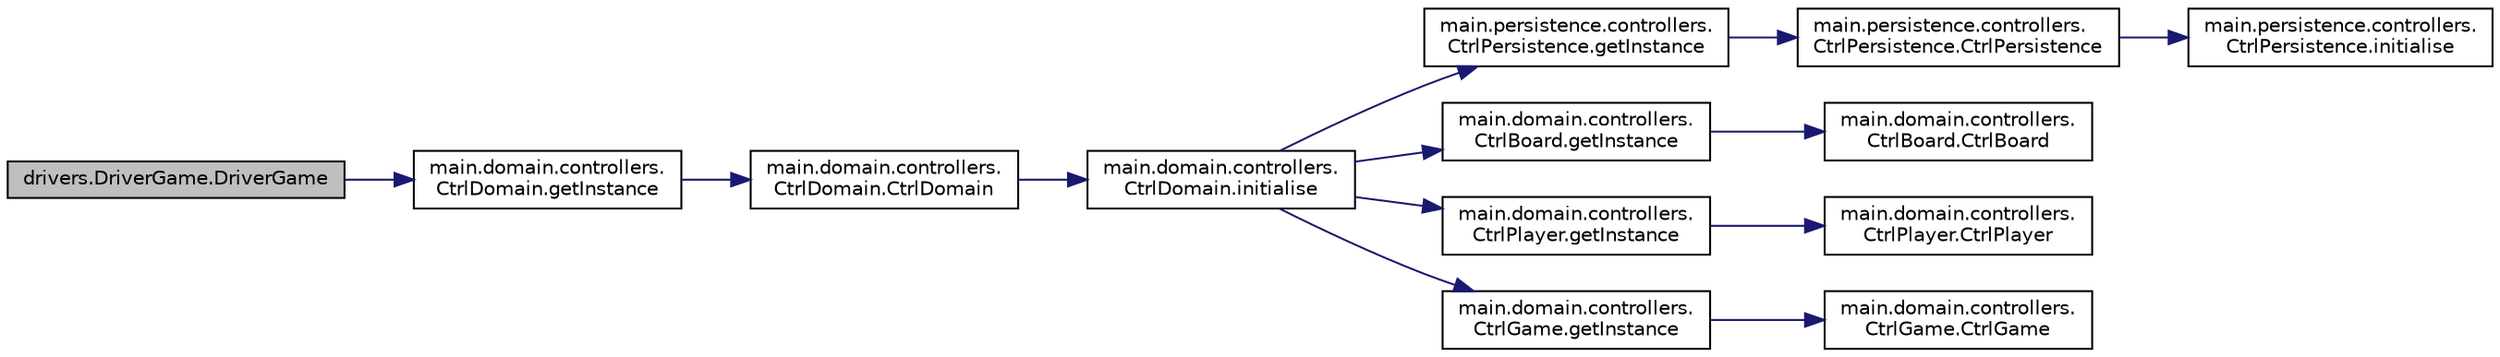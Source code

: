 digraph "drivers.DriverGame.DriverGame"
{
 // INTERACTIVE_SVG=YES
 // LATEX_PDF_SIZE
  edge [fontname="Helvetica",fontsize="10",labelfontname="Helvetica",labelfontsize="10"];
  node [fontname="Helvetica",fontsize="10",shape=record];
  rankdir="LR";
  Node1 [label="drivers.DriverGame.DriverGame",height=0.2,width=0.4,color="black", fillcolor="grey75", style="filled", fontcolor="black",tooltip=" "];
  Node1 -> Node2 [color="midnightblue",fontsize="10",style="solid",fontname="Helvetica"];
  Node2 [label="main.domain.controllers.\lCtrlDomain.getInstance",height=0.2,width=0.4,color="black", fillcolor="white", style="filled",URL="$classmain_1_1domain_1_1controllers_1_1CtrlDomain.html#a25d610faa4da74c654e15fe50ab015b4",tooltip=" "];
  Node2 -> Node3 [color="midnightblue",fontsize="10",style="solid",fontname="Helvetica"];
  Node3 [label="main.domain.controllers.\lCtrlDomain.CtrlDomain",height=0.2,width=0.4,color="black", fillcolor="white", style="filled",URL="$classmain_1_1domain_1_1controllers_1_1CtrlDomain.html#a5d047d98c72a5bee854cb6c881a95b39",tooltip=" "];
  Node3 -> Node4 [color="midnightblue",fontsize="10",style="solid",fontname="Helvetica"];
  Node4 [label="main.domain.controllers.\lCtrlDomain.initialise",height=0.2,width=0.4,color="black", fillcolor="white", style="filled",URL="$classmain_1_1domain_1_1controllers_1_1CtrlDomain.html#a32b4504ecacb35b55d6b38f6d7528ae3",tooltip=" "];
  Node4 -> Node5 [color="midnightblue",fontsize="10",style="solid",fontname="Helvetica"];
  Node5 [label="main.persistence.controllers.\lCtrlPersistence.getInstance",height=0.2,width=0.4,color="black", fillcolor="white", style="filled",URL="$classmain_1_1persistence_1_1controllers_1_1CtrlPersistence.html#a97789a161dd2908bfe6dfc11fd4f3c9e",tooltip=" "];
  Node5 -> Node6 [color="midnightblue",fontsize="10",style="solid",fontname="Helvetica"];
  Node6 [label="main.persistence.controllers.\lCtrlPersistence.CtrlPersistence",height=0.2,width=0.4,color="black", fillcolor="white", style="filled",URL="$classmain_1_1persistence_1_1controllers_1_1CtrlPersistence.html#a4451ebabb17f70ddeb7919bd8bec3592",tooltip=" "];
  Node6 -> Node7 [color="midnightblue",fontsize="10",style="solid",fontname="Helvetica"];
  Node7 [label="main.persistence.controllers.\lCtrlPersistence.initialise",height=0.2,width=0.4,color="black", fillcolor="white", style="filled",URL="$classmain_1_1persistence_1_1controllers_1_1CtrlPersistence.html#aebcdde9a50dfe2f97b7a66e0282e4bc0",tooltip=" "];
  Node4 -> Node8 [color="midnightblue",fontsize="10",style="solid",fontname="Helvetica"];
  Node8 [label="main.domain.controllers.\lCtrlBoard.getInstance",height=0.2,width=0.4,color="black", fillcolor="white", style="filled",URL="$classmain_1_1domain_1_1controllers_1_1CtrlBoard.html#a1bafdcd865ef01f020821766b35749a2",tooltip=" "];
  Node8 -> Node9 [color="midnightblue",fontsize="10",style="solid",fontname="Helvetica"];
  Node9 [label="main.domain.controllers.\lCtrlBoard.CtrlBoard",height=0.2,width=0.4,color="black", fillcolor="white", style="filled",URL="$classmain_1_1domain_1_1controllers_1_1CtrlBoard.html#a8195b42f91cead642994bcad49ebb4bb",tooltip=" "];
  Node4 -> Node10 [color="midnightblue",fontsize="10",style="solid",fontname="Helvetica"];
  Node10 [label="main.domain.controllers.\lCtrlPlayer.getInstance",height=0.2,width=0.4,color="black", fillcolor="white", style="filled",URL="$classmain_1_1domain_1_1controllers_1_1CtrlPlayer.html#a05a69c807725e3861374dc8c9e15fd2e",tooltip=" "];
  Node10 -> Node11 [color="midnightblue",fontsize="10",style="solid",fontname="Helvetica"];
  Node11 [label="main.domain.controllers.\lCtrlPlayer.CtrlPlayer",height=0.2,width=0.4,color="black", fillcolor="white", style="filled",URL="$classmain_1_1domain_1_1controllers_1_1CtrlPlayer.html#a7f3ab4673d306e5f71a4f86a891703d7",tooltip=" "];
  Node4 -> Node12 [color="midnightblue",fontsize="10",style="solid",fontname="Helvetica"];
  Node12 [label="main.domain.controllers.\lCtrlGame.getInstance",height=0.2,width=0.4,color="black", fillcolor="white", style="filled",URL="$classmain_1_1domain_1_1controllers_1_1CtrlGame.html#a173ab1bd661a04af051cffa91d663c99",tooltip=" "];
  Node12 -> Node13 [color="midnightblue",fontsize="10",style="solid",fontname="Helvetica"];
  Node13 [label="main.domain.controllers.\lCtrlGame.CtrlGame",height=0.2,width=0.4,color="black", fillcolor="white", style="filled",URL="$classmain_1_1domain_1_1controllers_1_1CtrlGame.html#a4898933b2599cf8e5bbb3ae95dcdb4f1",tooltip=" "];
}
